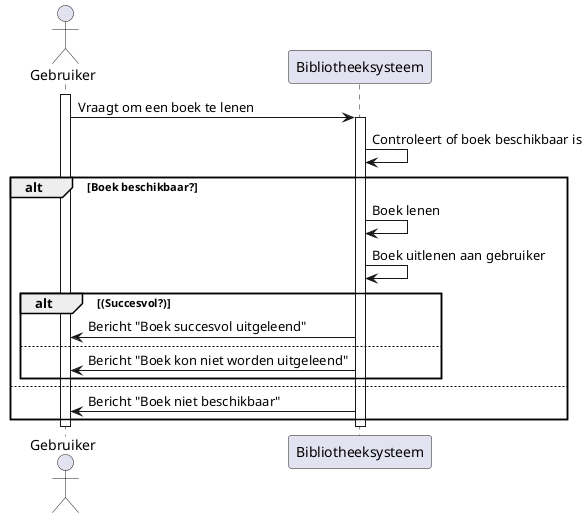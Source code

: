 @startuml
actor Gebruiker
participant "Bibliotheeksysteem" as Bibliotheeksysteem

activate Gebruiker
Gebruiker -> Bibliotheeksysteem: Vraagt om een boek te lenen
activate Bibliotheeksysteem

Bibliotheeksysteem -> Bibliotheeksysteem: Controleert of boek beschikbaar is
alt Boek beschikbaar?
    Bibliotheeksysteem -> Bibliotheeksysteem: Boek lenen
    Bibliotheeksysteem -> Bibliotheeksysteem: Boek uitlenen aan gebruiker
    alt (Succesvol?)
        Bibliotheeksysteem -> Gebruiker: Bericht "Boek succesvol uitgeleend"
    else
        Bibliotheeksysteem -> Gebruiker: Bericht "Boek kon niet worden uitgeleend"
    end
else
    Bibliotheeksysteem -> Gebruiker: Bericht "Boek niet beschikbaar"
end

deactivate Bibliotheeksysteem
deactivate Gebruiker
@enduml

@startuml
actor User
participant "LibrarySystem" as LibrarySystem

activate User
User -> LibrarySystem: Asks to borrow a book
activate Librarysystem

LibrarySystem -> LibrarySystem: Checks if book is available
alt Book available? (yes)
     Librarysystem -> Librarysystem: Borrow a book
     Librarysystem -> Librarysystem: Loan book to user
     alt (Successful?)
         Librarysystem -> User: Message "Book checked out successfully"
     else (no)
         Librarysystem -> User: Message "Book could not be checked out"
     end
else (no)
     LibrarySystem -> User: "Book Not Available" Message
end

deactivate Librarysystem
deactivate User
@enduml
